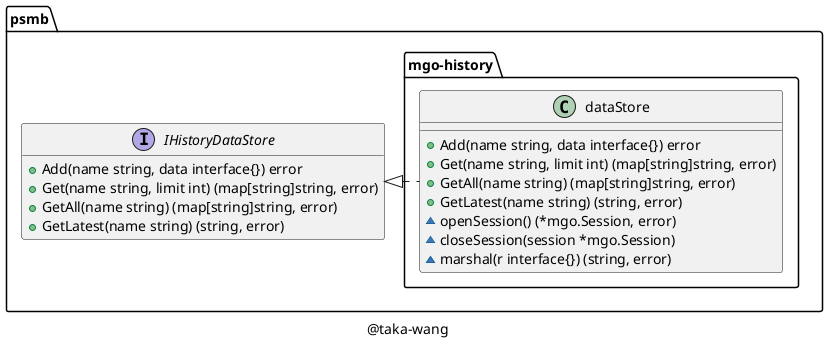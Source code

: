 @startuml

set namespaceSeparator /

class psmb/mgo-history/dataStore {
    +Add(name string, data interface{}) error
    +Get(name string, limit int) (map[string]string, error)
    +GetAll(name string) (map[string]string, error)
    +GetLatest(name string) (string, error)
    ~openSession() (*mgo.Session, error)
    ~closeSession(session *mgo.Session)
    ~marshal(r interface{}) (string, error)
}

interface psmb/IHistoryDataStore {
    +Add(name string, data interface{}) error
    +Get(name string, limit int) (map[string]string, error)
    +GetAll(name string) (map[string]string, error)
    +GetLatest(name string) (string, error)
}

"psmb/IHistoryDataStore" <|. "psmb/mgo-history/dataStore"

caption @taka-wang

hide interface fields

@enduml
